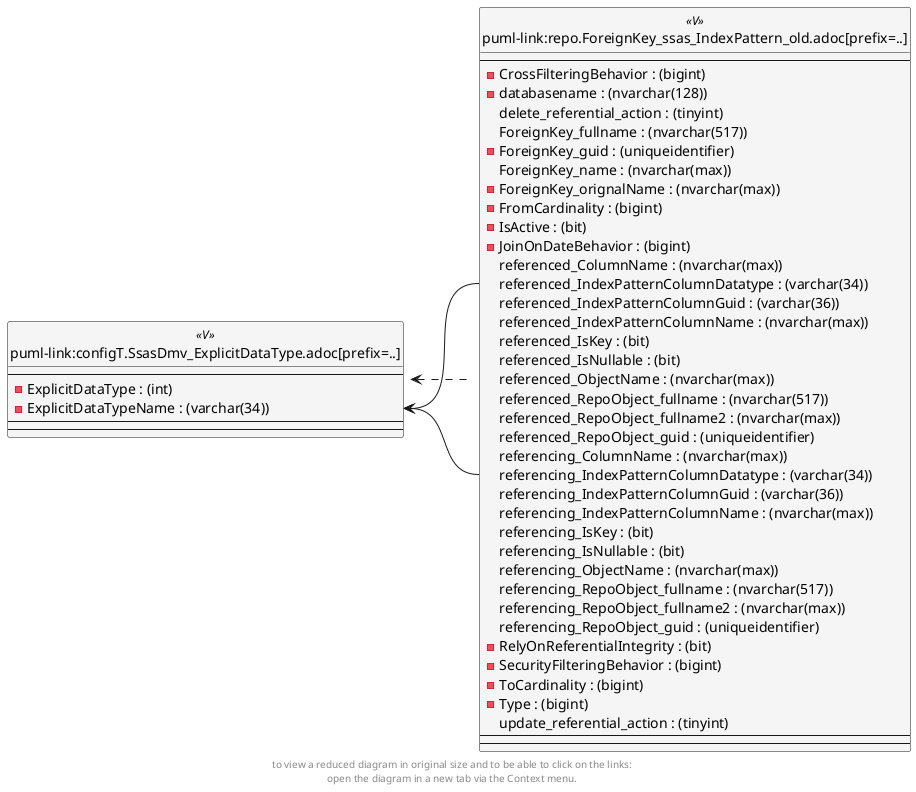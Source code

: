 @startuml
left to right direction
'top to bottom direction
hide circle
'avoide "." issues:
set namespaceSeparator none


skinparam class {
  BackgroundColor White
  BackgroundColor<<FN>> Yellow
  BackgroundColor<<FS>> Yellow
  BackgroundColor<<FT>> LightGray
  BackgroundColor<<IF>> Yellow
  BackgroundColor<<IS>> Yellow
  BackgroundColor<<P>> Aqua
  BackgroundColor<<PC>> Aqua
  BackgroundColor<<SN>> Yellow
  BackgroundColor<<SO>> SlateBlue
  BackgroundColor<<TF>> LightGray
  BackgroundColor<<TR>> Tomato
  BackgroundColor<<U>> White
  BackgroundColor<<V>> WhiteSmoke
  BackgroundColor<<X>> Aqua
}


entity "puml-link:configT.SsasDmv_ExplicitDataType.adoc[prefix=..]" as configT.SsasDmv_ExplicitDataType << V >> {
  --
  - ExplicitDataType : (int)
  - ExplicitDataTypeName : (varchar(34))
  --
  --
}

entity "puml-link:repo.ForeignKey_ssas_IndexPattern_old.adoc[prefix=..]" as repo.ForeignKey_ssas_IndexPattern_old << V >> {
  --
  - CrossFilteringBehavior : (bigint)
  - databasename : (nvarchar(128))
  delete_referential_action : (tinyint)
  ForeignKey_fullname : (nvarchar(517))
  - ForeignKey_guid : (uniqueidentifier)
  ForeignKey_name : (nvarchar(max))
  - ForeignKey_orignalName : (nvarchar(max))
  - FromCardinality : (bigint)
  - IsActive : (bit)
  - JoinOnDateBehavior : (bigint)
  referenced_ColumnName : (nvarchar(max))
  referenced_IndexPatternColumnDatatype : (varchar(34))
  referenced_IndexPatternColumnGuid : (varchar(36))
  referenced_IndexPatternColumnName : (nvarchar(max))
  referenced_IsKey : (bit)
  referenced_IsNullable : (bit)
  referenced_ObjectName : (nvarchar(max))
  referenced_RepoObject_fullname : (nvarchar(517))
  referenced_RepoObject_fullname2 : (nvarchar(max))
  referenced_RepoObject_guid : (uniqueidentifier)
  referencing_ColumnName : (nvarchar(max))
  referencing_IndexPatternColumnDatatype : (varchar(34))
  referencing_IndexPatternColumnGuid : (varchar(36))
  referencing_IndexPatternColumnName : (nvarchar(max))
  referencing_IsKey : (bit)
  referencing_IsNullable : (bit)
  referencing_ObjectName : (nvarchar(max))
  referencing_RepoObject_fullname : (nvarchar(517))
  referencing_RepoObject_fullname2 : (nvarchar(max))
  referencing_RepoObject_guid : (uniqueidentifier)
  - RelyOnReferentialIntegrity : (bit)
  - SecurityFilteringBehavior : (bigint)
  - ToCardinality : (bigint)
  - Type : (bigint)
  update_referential_action : (tinyint)
  --
  --
}

configT.SsasDmv_ExplicitDataType <.. repo.ForeignKey_ssas_IndexPattern_old
configT.SsasDmv_ExplicitDataType::ExplicitDataTypeName <-- repo.ForeignKey_ssas_IndexPattern_old::referenced_IndexPatternColumnDatatype
configT.SsasDmv_ExplicitDataType::ExplicitDataTypeName <-- repo.ForeignKey_ssas_IndexPattern_old::referencing_IndexPatternColumnDatatype
footer
to view a reduced diagram in original size and to be able to click on the links:
open the diagram in a new tab via the Context menu.
end footer

@enduml

